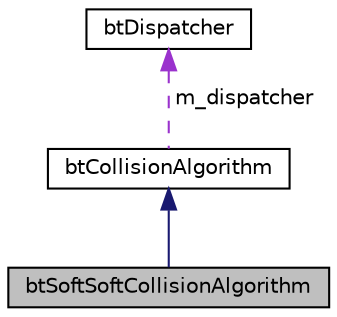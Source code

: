 digraph "btSoftSoftCollisionAlgorithm"
{
  edge [fontname="Helvetica",fontsize="10",labelfontname="Helvetica",labelfontsize="10"];
  node [fontname="Helvetica",fontsize="10",shape=record];
  Node1 [label="btSoftSoftCollisionAlgorithm",height=0.2,width=0.4,color="black", fillcolor="grey75", style="filled", fontcolor="black"];
  Node2 -> Node1 [dir="back",color="midnightblue",fontsize="10",style="solid",fontname="Helvetica"];
  Node2 [label="btCollisionAlgorithm",height=0.2,width=0.4,color="black", fillcolor="white", style="filled",URL="$classbt_collision_algorithm.html"];
  Node3 -> Node2 [dir="back",color="darkorchid3",fontsize="10",style="dashed",label=" m_dispatcher" ,fontname="Helvetica"];
  Node3 [label="btDispatcher",height=0.2,width=0.4,color="black", fillcolor="white", style="filled",URL="$classbt_dispatcher.html"];
}
